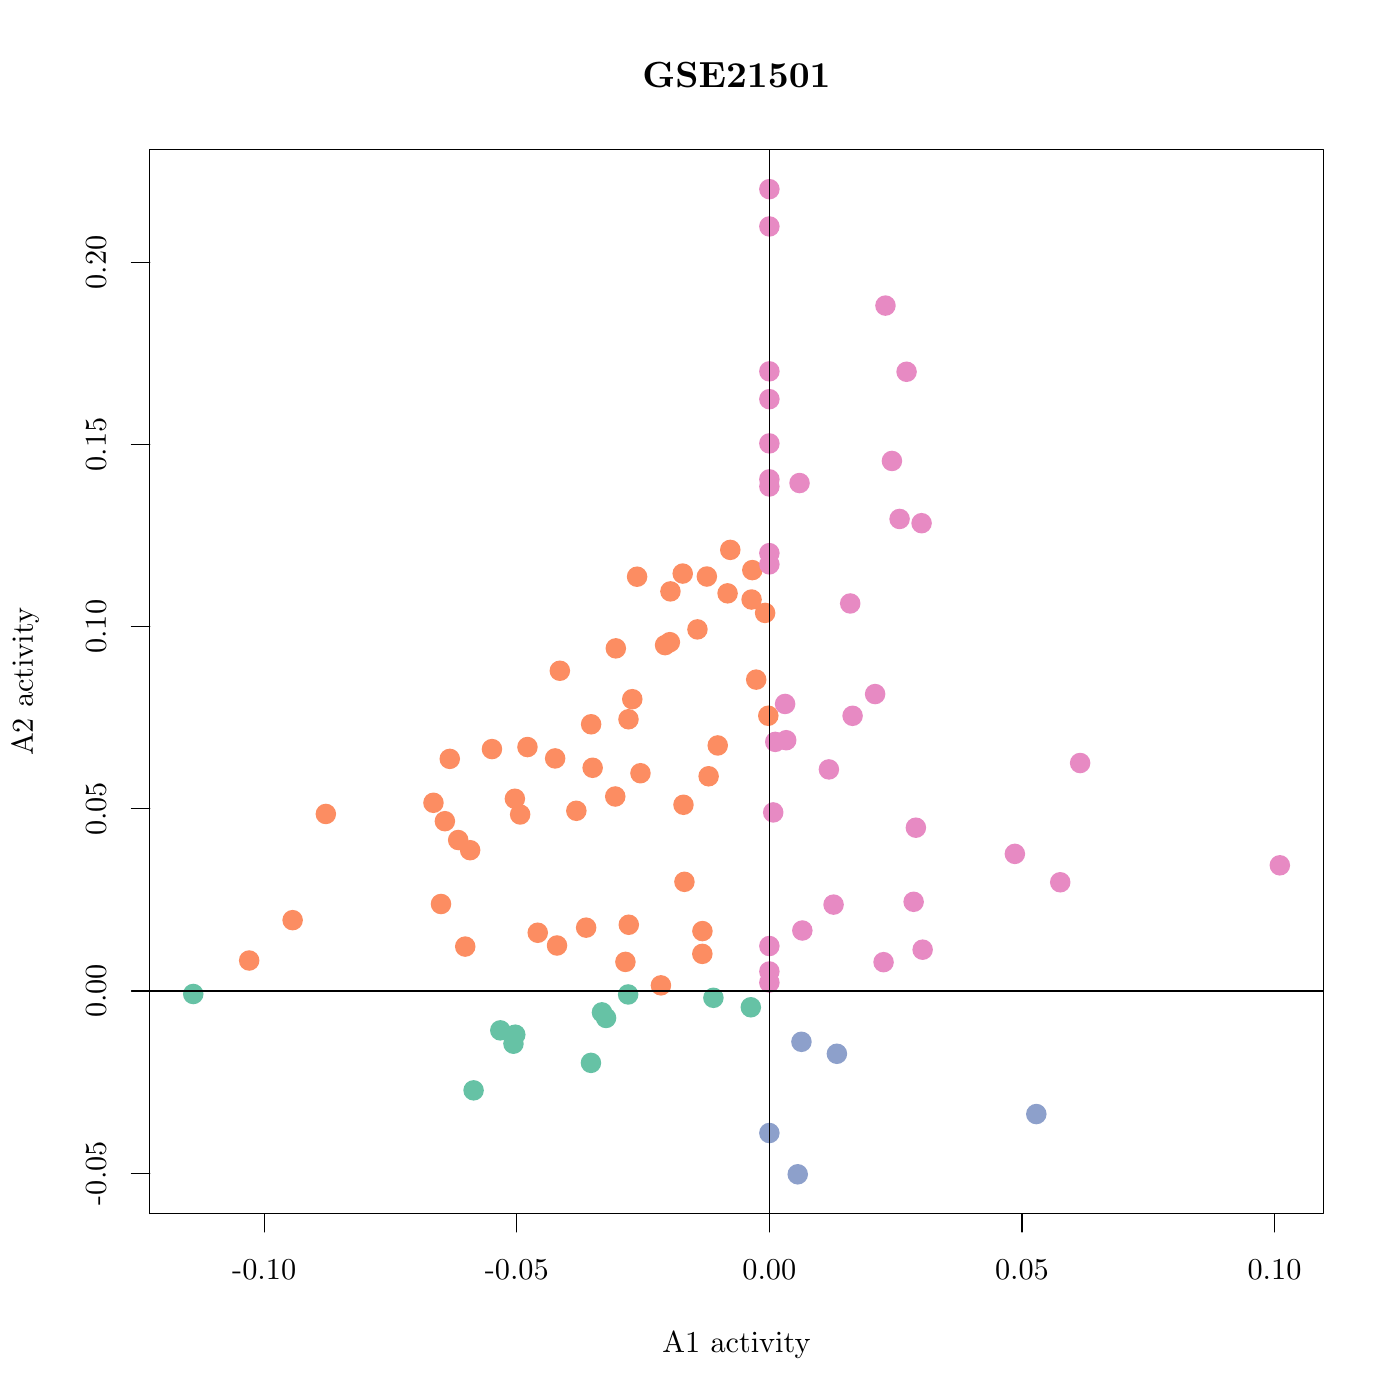 % Created by tikzDevice version 0.8.1 on 2015-02-03 06:38:08
% !TEX encoding = UTF-8 Unicode
\documentclass[11pt]{memoir}
\nonstopmode

\usepackage{tikz}

\usepackage[active,tightpage,psfixbb]{preview}

\PreviewEnvironment{pgfpicture}

\setlength\PreviewBorder{0pt}

\usepackage{amsmath}
\newcommand{\SweaveOpts}[1]{}  % do not interfere with LaTeX
\newcommand{\SweaveInput}[1]{} % because they are not real TeX commands
\newcommand{\Sexpr}[1]{}       % will only be parsed by R


\usepackage{geometry}
\usepackage{amsmath}
\usepackage{lscape}
\geometry{verbose,tmargin=2.5cm,bmargin=2.5cm,lmargin=2.5cm,rmargin=2.5cm}


\begin{document}

\begin{tikzpicture}[x=1pt,y=1pt]
\definecolor{fillColor}{RGB}{255,255,255}
\path[use as bounding box,fill=fillColor,fill opacity=0.00] (0,0) rectangle (505.89,505.89);
\begin{scope}
\path[clip] ( 54.12, 67.32) rectangle (478.17,451.77);
\definecolor{fillColor}{RGB}{252,141,98}

\path[fill=fillColor] (230.21,297.49) circle (  3.71);
\definecolor{fillColor}{RGB}{102,194,165}

\path[fill=fillColor] (213.54,121.82) circle (  3.71);
\definecolor{fillColor}{RGB}{252,141,98}

\path[fill=fillColor] (256.06,225.38) circle (  3.71);
\definecolor{fillColor}{RGB}{231,138,195}

\path[fill=fillColor] (278.01,424.06) circle (  3.71);
\definecolor{fillColor}{RGB}{252,141,98}

\path[fill=fillColor] (211.80,170.68) circle (  3.71);

\path[fill=fillColor] (162.52,231.67) circle (  3.71);

\path[fill=fillColor] (242.06,273.84) circle (  3.71);

\path[fill=fillColor] (242.26,292.19) circle (  3.71);
\definecolor{fillColor}{RGB}{102,194,165}

\path[fill=fillColor] (185.54,128.75) circle (  3.71);
\definecolor{fillColor}{RGB}{252,141,98}

\path[fill=fillColor] (255.42,297.56) circle (  3.71);

\path[fill=fillColor] (263.88,307.19) circle (  3.71);
\definecolor{fillColor}{RGB}{102,194,165}

\path[fill=fillColor] ( 69.83,146.71) circle (  3.71);
\definecolor{fillColor}{RGB}{231,138,195}

\path[fill=fillColor] (289.92,169.65) circle (  3.71);
\definecolor{fillColor}{RGB}{252,141,98}

\path[fill=fillColor] (276.47,284.41) circle (  3.71);

\path[fill=fillColor] (222.32,218.07) circle (  3.71);

\path[fill=fillColor] (246.70,298.63) circle (  3.71);
\definecolor{fillColor}{RGB}{231,138,195}

\path[fill=fillColor] (325.06,318.36) circle (  3.71);

\path[fill=fillColor] (299.52,227.86) circle (  3.71);
\definecolor{fillColor}{RGB}{252,141,98}

\path[fill=fillColor] (240.31,272.77) circle (  3.71);

\path[fill=fillColor] (187.95,211.58) circle (  3.71);

\path[fill=fillColor] (262.91,291.48) circle (  3.71);
\definecolor{fillColor}{RGB}{231,138,195}

\path[fill=fillColor] (278.01,361.64) circle (  3.71);
\definecolor{fillColor}{RGB}{102,194,165}

\path[fill=fillColor] (219.00,138.05) circle (  3.71);
\definecolor{fillColor}{RGB}{231,138,195}

\path[fill=fillColor] (278.01,150.84) circle (  3.71);
\definecolor{fillColor}{RGB}{141,160,203}

\path[fill=fillColor] (288.26, 81.56) circle (  3.71);
\definecolor{fillColor}{RGB}{231,138,195}

\path[fill=fillColor] (330.14,180.02) circle (  3.71);

\path[fill=fillColor] (278.01,164.04) circle (  3.71);
\definecolor{fillColor}{RGB}{252,141,98}

\path[fill=fillColor] (200.60,231.83) circle (  3.71);

\path[fill=fillColor] (273.25,260.31) circle (  3.71);
\definecolor{fillColor}{RGB}{231,138,195}

\path[fill=fillColor] (301.21,179.01) circle (  3.71);
\definecolor{fillColor}{RGB}{252,141,98}

\path[fill=fillColor] (208.26,212.91) circle (  3.71);
\definecolor{fillColor}{RGB}{231,138,195}

\path[fill=fillColor] (278.01,306.01) circle (  3.71);
\definecolor{fillColor}{RGB}{252,141,98}

\path[fill=fillColor] (165.57,202.35) circle (  3.71);

\path[fill=fillColor] (105.74,173.39) circle (  3.71);

\path[fill=fillColor] (177.77,235.21) circle (  3.71);

\path[fill=fillColor] (238.82,149.83) circle (  3.71);

\path[fill=fillColor] (160.76,209.15) circle (  3.71);
\definecolor{fillColor}{RGB}{141,160,203}

\path[fill=fillColor] (289.60,129.43) circle (  3.71);
\definecolor{fillColor}{RGB}{102,194,165}

\path[fill=fillColor] (180.79,133.57) circle (  3.71);
\definecolor{fillColor}{RGB}{252,141,98}

\path[fill=fillColor] (201.28,164.23) circle (  3.71);

\path[fill=fillColor] (190.60,235.94) circle (  3.71);
\definecolor{fillColor}{RGB}{141,160,203}

\path[fill=fillColor] (302.41,125.11) circle (  3.71);
\definecolor{fillColor}{RGB}{231,138,195}

\path[fill=fillColor] (280.14,237.81) circle (  3.71);

\path[fill=fillColor] (307.22,287.82) circle (  3.71);

\path[fill=fillColor] (390.30,230.17) circle (  3.71);
\definecolor{fillColor}{RGB}{252,141,98}

\path[fill=fillColor] (246.97,215.08) circle (  3.71);
\definecolor{fillColor}{RGB}{231,138,195}

\path[fill=fillColor] (333.39,162.72) circle (  3.71);
\definecolor{fillColor}{RGB}{252,141,98}

\path[fill=fillColor] (252.02,278.46) circle (  3.71);
\definecolor{fillColor}{RGB}{231,138,195}

\path[fill=fillColor] (462.46,193.21) circle (  3.71);

\path[fill=fillColor] (327.59,371.55) circle (  3.71);
\definecolor{fillColor}{RGB}{252,141,98}

\path[fill=fillColor] (168.11,163.84) circle (  3.71);

\path[fill=fillColor] (253.82,169.44) circle (  3.71);

\path[fill=fillColor] (202.30,263.51) circle (  3.71);
\definecolor{fillColor}{RGB}{231,138,195}

\path[fill=fillColor] (279.40,212.32) circle (  3.71);
\definecolor{fillColor}{RGB}{252,141,98}

\path[fill=fillColor] ( 90.04,158.81) circle (  3.71);

\path[fill=fillColor] (225.99,158.31) circle (  3.71);

\path[fill=fillColor] (222.53,271.60) circle (  3.71);

\path[fill=fillColor] (227.10,245.98) circle (  3.71);
\definecolor{fillColor}{RGB}{141,160,203}

\path[fill=fillColor] (374.47,103.32) circle (  3.71);
\definecolor{fillColor}{RGB}{252,141,98}

\path[fill=fillColor] (194.31,168.84) circle (  3.71);
\definecolor{fillColor}{RGB}{231,138,195}

\path[fill=fillColor] (319.96,395.46) circle (  3.71);
\definecolor{fillColor}{RGB}{252,141,98}

\path[fill=fillColor] (156.63,215.80) circle (  3.71);
\definecolor{fillColor}{RGB}{231,138,195}

\path[fill=fillColor] (366.72,197.34) circle (  3.71);

\path[fill=fillColor] (283.69,251.51) circle (  3.71);
\definecolor{fillColor}{RGB}{102,194,165}

\path[fill=fillColor] (271.31,141.91) circle (  3.71);
\definecolor{fillColor}{RGB}{231,138,195}

\path[fill=fillColor] (288.91,331.34) circle (  3.71);
\definecolor{fillColor}{RGB}{102,194,165}

\path[fill=fillColor] (257.79,145.33) circle (  3.71);
\definecolor{fillColor}{RGB}{252,141,98}

\path[fill=fillColor] (214.15,228.45) circle (  3.71);
\definecolor{fillColor}{RGB}{231,138,195}

\path[fill=fillColor] (278.01,330.10) circle (  3.71);

\path[fill=fillColor] (284.10,238.41) circle (  3.71);
\definecolor{fillColor}{RGB}{252,141,98}

\path[fill=fillColor] (117.74,211.76) circle (  3.71);
\definecolor{fillColor}{RGB}{231,138,195}

\path[fill=fillColor] (278.01,154.85) circle (  3.71);

\path[fill=fillColor] (316.22,255.09) circle (  3.71);

\path[fill=fillColor] (333.01,316.83) circle (  3.71);
\definecolor{fillColor}{RGB}{102,194,165}

\path[fill=fillColor] (186.19,132.01) circle (  3.71);

\path[fill=fillColor] (226.98,146.54) circle (  3.71);
\definecolor{fillColor}{RGB}{252,141,98}

\path[fill=fillColor] (271.85,299.88) circle (  3.71);
\definecolor{fillColor}{RGB}{231,138,195}

\path[fill=fillColor] (330.95,206.80) circle (  3.71);
\definecolor{fillColor}{RGB}{102,194,165}

\path[fill=fillColor] (217.52,140.07) circle (  3.71);
\definecolor{fillColor}{RGB}{252,141,98}

\path[fill=fillColor] (231.43,226.48) circle (  3.71);

\path[fill=fillColor] (227.21,171.73) circle (  3.71);

\path[fill=fillColor] (253.78,161.21) circle (  3.71);
\definecolor{fillColor}{RGB}{231,138,195}

\path[fill=fillColor] (308.08,247.23) circle (  3.71);

\path[fill=fillColor] (278.01,437.53) circle (  3.71);

\path[fill=fillColor] (383.11,187.08) circle (  3.71);

\path[fill=fillColor] (322.30,339.32) circle (  3.71);
\definecolor{fillColor}{RGB}{252,141,98}

\path[fill=fillColor] (159.35,179.23) circle (  3.71);
\definecolor{fillColor}{RGB}{141,160,203}

\path[fill=fillColor] (278.01, 96.47) circle (  3.71);
\definecolor{fillColor}{RGB}{252,141,98}

\path[fill=fillColor] (259.35,236.52) circle (  3.71);
\definecolor{fillColor}{RGB}{231,138,195}

\path[fill=fillColor] (278.01,371.70) circle (  3.71);
\definecolor{fillColor}{RGB}{252,141,98}

\path[fill=fillColor] (228.47,253.24) circle (  3.71);
\definecolor{fillColor}{RGB}{231,138,195}

\path[fill=fillColor] (319.27,158.21) circle (  3.71);
\definecolor{fillColor}{RGB}{252,141,98}

\path[fill=fillColor] (169.88,198.67) circle (  3.71);

\path[fill=fillColor] (213.60,244.17) circle (  3.71);

\path[fill=fillColor] (186.05,217.26) circle (  3.71);

\path[fill=fillColor] (271.58,289.25) circle (  3.71);

\path[fill=fillColor] (247.32,187.24) circle (  3.71);
\definecolor{fillColor}{RGB}{231,138,195}

\path[fill=fillColor] (278.01,301.95) circle (  3.71);
\definecolor{fillColor}{RGB}{252,141,98}

\path[fill=fillColor] (277.62,247.25) circle (  3.71);
\definecolor{fillColor}{RGB}{231,138,195}

\path[fill=fillColor] (278.01,345.66) circle (  3.71);
\definecolor{fillColor}{RGB}{102,194,165}

\path[fill=fillColor] (171.13,111.89) circle (  3.71);
\definecolor{fillColor}{RGB}{231,138,195}

\path[fill=fillColor] (278.01,332.67) circle (  3.71);
\end{scope}
\begin{scope}
\path[clip] (  0.00,  0.00) rectangle (505.89,505.89);
\definecolor{drawColor}{RGB}{0,0,0}

\path[draw=drawColor,line width= 0.4pt,line join=round,line cap=round] ( 95.46, 67.32) -- (460.55, 67.32);

\path[draw=drawColor,line width= 0.4pt,line join=round,line cap=round] ( 95.46, 67.32) -- ( 95.46, 60.72);

\path[draw=drawColor,line width= 0.4pt,line join=round,line cap=round] (186.73, 67.32) -- (186.73, 60.72);

\path[draw=drawColor,line width= 0.4pt,line join=round,line cap=round] (278.01, 67.32) -- (278.01, 60.72);

\path[draw=drawColor,line width= 0.4pt,line join=round,line cap=round] (369.28, 67.32) -- (369.28, 60.72);

\path[draw=drawColor,line width= 0.4pt,line join=round,line cap=round] (460.55, 67.32) -- (460.55, 60.72);

\node[text=drawColor,anchor=base,inner sep=0pt, outer sep=0pt, scale=  1.00] at ( 95.46, 43.56) {-0.10};

\node[text=drawColor,anchor=base,inner sep=0pt, outer sep=0pt, scale=  1.00] at (186.73, 43.56) {-0.05};

\node[text=drawColor,anchor=base,inner sep=0pt, outer sep=0pt, scale=  1.00] at (278.01, 43.56) {0.00};

\node[text=drawColor,anchor=base,inner sep=0pt, outer sep=0pt, scale=  1.00] at (369.28, 43.56) {0.05};

\node[text=drawColor,anchor=base,inner sep=0pt, outer sep=0pt, scale=  1.00] at (460.55, 43.56) {0.10};

\path[draw=drawColor,line width= 0.4pt,line join=round,line cap=round] ( 54.12, 81.98) -- ( 54.12,411.08);

\path[draw=drawColor,line width= 0.4pt,line join=round,line cap=round] ( 54.12, 81.98) -- ( 47.52, 81.98);

\path[draw=drawColor,line width= 0.4pt,line join=round,line cap=round] ( 54.12,147.80) -- ( 47.52,147.80);

\path[draw=drawColor,line width= 0.4pt,line join=round,line cap=round] ( 54.12,213.62) -- ( 47.52,213.62);

\path[draw=drawColor,line width= 0.4pt,line join=round,line cap=round] ( 54.12,279.44) -- ( 47.52,279.44);

\path[draw=drawColor,line width= 0.4pt,line join=round,line cap=round] ( 54.12,345.26) -- ( 47.52,345.26);

\path[draw=drawColor,line width= 0.4pt,line join=round,line cap=round] ( 54.12,411.08) -- ( 47.52,411.08);

\node[text=drawColor,rotate= 90.00,anchor=base,inner sep=0pt, outer sep=0pt, scale=  1.00] at ( 38.28, 81.98) {-0.05};

\node[text=drawColor,rotate= 90.00,anchor=base,inner sep=0pt, outer sep=0pt, scale=  1.00] at ( 38.28,147.80) {0.00};

\node[text=drawColor,rotate= 90.00,anchor=base,inner sep=0pt, outer sep=0pt, scale=  1.00] at ( 38.28,213.62) {0.05};

\node[text=drawColor,rotate= 90.00,anchor=base,inner sep=0pt, outer sep=0pt, scale=  1.00] at ( 38.28,279.44) {0.10};

\node[text=drawColor,rotate= 90.00,anchor=base,inner sep=0pt, outer sep=0pt, scale=  1.00] at ( 38.28,345.26) {0.15};

\node[text=drawColor,rotate= 90.00,anchor=base,inner sep=0pt, outer sep=0pt, scale=  1.00] at ( 38.28,411.08) {0.20};

\path[draw=drawColor,line width= 0.4pt,line join=round,line cap=round] ( 54.12, 67.32) --
	(478.17, 67.32) --
	(478.17,451.77) --
	( 54.12,451.77) --
	( 54.12, 67.32);
\end{scope}
\begin{scope}
\path[clip] (  0.00,  0.00) rectangle (505.89,505.89);
\definecolor{drawColor}{RGB}{0,0,0}

\node[text=drawColor,anchor=base,inner sep=0pt, outer sep=0pt, scale=  1.20] at (266.14,474.30) {\bfseries GSE21501};

\node[text=drawColor,anchor=base,inner sep=0pt, outer sep=0pt, scale=  1.00] at (266.14, 17.16) {A1 activity};

\node[text=drawColor,rotate= 90.00,anchor=base,inner sep=0pt, outer sep=0pt, scale=  1.00] at ( 11.88,259.55) {A2 activity};
\end{scope}
\begin{scope}
\path[clip] ( 54.12, 67.32) rectangle (478.17,451.77);
\definecolor{drawColor}{RGB}{0,0,0}

\path[draw=drawColor,line width= 0.4pt,line join=round,line cap=round] ( 54.12,147.80) -- (478.17,147.80);

\path[draw=drawColor,line width= 0.4pt,line join=round,line cap=round] (278.01, 67.32) -- (278.01,451.77);
\end{scope}
\end{tikzpicture}

\end{document}
